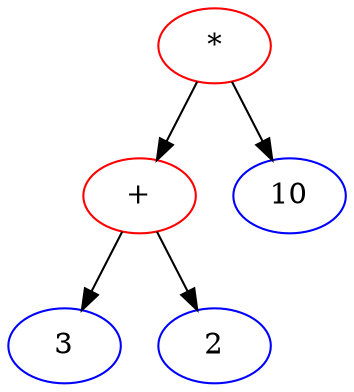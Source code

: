 digraph {
	"00BF1560" [label = "*", color = "red"]
	"00BF1560" -> "00BF15E0"
	"00BF15E0" [label = "+", color = "red"]
	"00BF15E0" -> "00BF1620"
	"00BF1620" [label = "3", color = "blue"]
	"00BF15E0" -> "00BF1640"
	"00BF1640" [label = "2", color = "blue"]
	"00BF1560" -> "00BF1600"
	"00BF1600" [label = "10", color = "blue"]
}